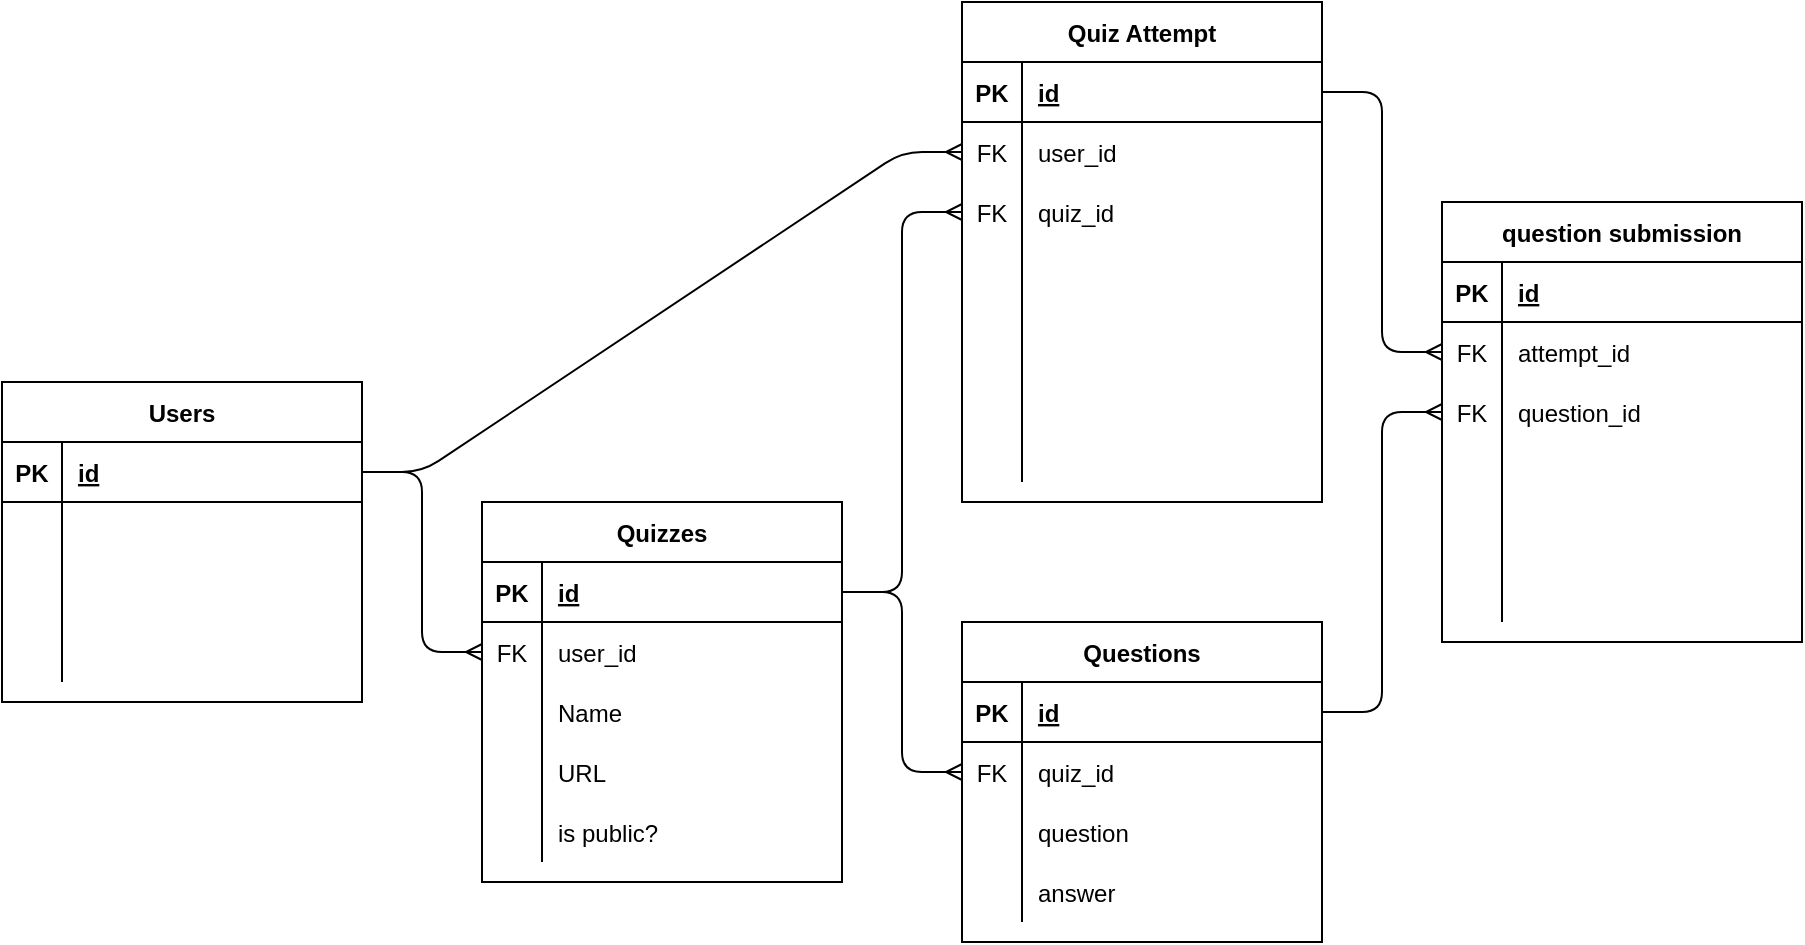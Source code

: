 <mxfile version="13.10.4" type="github">
  <diagram id="rns0u1nfgmBYsvCwoi5d" name="Page-1">
    <mxGraphModel dx="2249" dy="796" grid="1" gridSize="10" guides="1" tooltips="1" connect="1" arrows="1" fold="1" page="1" pageScale="1" pageWidth="827" pageHeight="1169" math="0" shadow="0">
      <root>
        <mxCell id="0" />
        <mxCell id="1" parent="0" />
        <mxCell id="rZR9b4DwEJ2o0DF0y7g5-1" value="Users" style="shape=table;startSize=30;container=1;collapsible=1;childLayout=tableLayout;fixedRows=1;rowLines=0;fontStyle=1;align=center;resizeLast=1;" parent="1" vertex="1">
          <mxGeometry x="-370" y="220" width="180" height="160" as="geometry" />
        </mxCell>
        <mxCell id="rZR9b4DwEJ2o0DF0y7g5-2" value="" style="shape=partialRectangle;collapsible=0;dropTarget=0;pointerEvents=0;fillColor=none;top=0;left=0;bottom=1;right=0;points=[[0,0.5],[1,0.5]];portConstraint=eastwest;" parent="rZR9b4DwEJ2o0DF0y7g5-1" vertex="1">
          <mxGeometry y="30" width="180" height="30" as="geometry" />
        </mxCell>
        <mxCell id="rZR9b4DwEJ2o0DF0y7g5-3" value="PK" style="shape=partialRectangle;connectable=0;fillColor=none;top=0;left=0;bottom=0;right=0;fontStyle=1;overflow=hidden;" parent="rZR9b4DwEJ2o0DF0y7g5-2" vertex="1">
          <mxGeometry width="30" height="30" as="geometry" />
        </mxCell>
        <mxCell id="rZR9b4DwEJ2o0DF0y7g5-4" value="id" style="shape=partialRectangle;connectable=0;fillColor=none;top=0;left=0;bottom=0;right=0;align=left;spacingLeft=6;fontStyle=5;overflow=hidden;" parent="rZR9b4DwEJ2o0DF0y7g5-2" vertex="1">
          <mxGeometry x="30" width="150" height="30" as="geometry" />
        </mxCell>
        <mxCell id="rZR9b4DwEJ2o0DF0y7g5-5" value="" style="shape=partialRectangle;collapsible=0;dropTarget=0;pointerEvents=0;fillColor=none;top=0;left=0;bottom=0;right=0;points=[[0,0.5],[1,0.5]];portConstraint=eastwest;" parent="rZR9b4DwEJ2o0DF0y7g5-1" vertex="1">
          <mxGeometry y="60" width="180" height="30" as="geometry" />
        </mxCell>
        <mxCell id="rZR9b4DwEJ2o0DF0y7g5-6" value="" style="shape=partialRectangle;connectable=0;fillColor=none;top=0;left=0;bottom=0;right=0;editable=1;overflow=hidden;" parent="rZR9b4DwEJ2o0DF0y7g5-5" vertex="1">
          <mxGeometry width="30" height="30" as="geometry" />
        </mxCell>
        <mxCell id="rZR9b4DwEJ2o0DF0y7g5-7" value="" style="shape=partialRectangle;connectable=0;fillColor=none;top=0;left=0;bottom=0;right=0;align=left;spacingLeft=6;overflow=hidden;" parent="rZR9b4DwEJ2o0DF0y7g5-5" vertex="1">
          <mxGeometry x="30" width="150" height="30" as="geometry" />
        </mxCell>
        <mxCell id="rZR9b4DwEJ2o0DF0y7g5-8" value="" style="shape=partialRectangle;collapsible=0;dropTarget=0;pointerEvents=0;fillColor=none;top=0;left=0;bottom=0;right=0;points=[[0,0.5],[1,0.5]];portConstraint=eastwest;" parent="rZR9b4DwEJ2o0DF0y7g5-1" vertex="1">
          <mxGeometry y="90" width="180" height="30" as="geometry" />
        </mxCell>
        <mxCell id="rZR9b4DwEJ2o0DF0y7g5-9" value="" style="shape=partialRectangle;connectable=0;fillColor=none;top=0;left=0;bottom=0;right=0;editable=1;overflow=hidden;" parent="rZR9b4DwEJ2o0DF0y7g5-8" vertex="1">
          <mxGeometry width="30" height="30" as="geometry" />
        </mxCell>
        <mxCell id="rZR9b4DwEJ2o0DF0y7g5-10" value="" style="shape=partialRectangle;connectable=0;fillColor=none;top=0;left=0;bottom=0;right=0;align=left;spacingLeft=6;overflow=hidden;" parent="rZR9b4DwEJ2o0DF0y7g5-8" vertex="1">
          <mxGeometry x="30" width="150" height="30" as="geometry" />
        </mxCell>
        <mxCell id="rZR9b4DwEJ2o0DF0y7g5-11" value="" style="shape=partialRectangle;collapsible=0;dropTarget=0;pointerEvents=0;fillColor=none;top=0;left=0;bottom=0;right=0;points=[[0,0.5],[1,0.5]];portConstraint=eastwest;" parent="rZR9b4DwEJ2o0DF0y7g5-1" vertex="1">
          <mxGeometry y="120" width="180" height="30" as="geometry" />
        </mxCell>
        <mxCell id="rZR9b4DwEJ2o0DF0y7g5-12" value="" style="shape=partialRectangle;connectable=0;fillColor=none;top=0;left=0;bottom=0;right=0;editable=1;overflow=hidden;" parent="rZR9b4DwEJ2o0DF0y7g5-11" vertex="1">
          <mxGeometry width="30" height="30" as="geometry" />
        </mxCell>
        <mxCell id="rZR9b4DwEJ2o0DF0y7g5-13" value="" style="shape=partialRectangle;connectable=0;fillColor=none;top=0;left=0;bottom=0;right=0;align=left;spacingLeft=6;overflow=hidden;" parent="rZR9b4DwEJ2o0DF0y7g5-11" vertex="1">
          <mxGeometry x="30" width="150" height="30" as="geometry" />
        </mxCell>
        <mxCell id="rZR9b4DwEJ2o0DF0y7g5-14" value="Quizzes" style="shape=table;startSize=30;container=1;collapsible=1;childLayout=tableLayout;fixedRows=1;rowLines=0;fontStyle=1;align=center;resizeLast=1;" parent="1" vertex="1">
          <mxGeometry x="-130" y="280" width="180" height="190" as="geometry" />
        </mxCell>
        <mxCell id="rZR9b4DwEJ2o0DF0y7g5-15" value="" style="shape=partialRectangle;collapsible=0;dropTarget=0;pointerEvents=0;fillColor=none;top=0;left=0;bottom=1;right=0;points=[[0,0.5],[1,0.5]];portConstraint=eastwest;" parent="rZR9b4DwEJ2o0DF0y7g5-14" vertex="1">
          <mxGeometry y="30" width="180" height="30" as="geometry" />
        </mxCell>
        <mxCell id="rZR9b4DwEJ2o0DF0y7g5-16" value="PK" style="shape=partialRectangle;connectable=0;fillColor=none;top=0;left=0;bottom=0;right=0;fontStyle=1;overflow=hidden;" parent="rZR9b4DwEJ2o0DF0y7g5-15" vertex="1">
          <mxGeometry width="30" height="30" as="geometry" />
        </mxCell>
        <mxCell id="rZR9b4DwEJ2o0DF0y7g5-17" value="id" style="shape=partialRectangle;connectable=0;fillColor=none;top=0;left=0;bottom=0;right=0;align=left;spacingLeft=6;fontStyle=5;overflow=hidden;" parent="rZR9b4DwEJ2o0DF0y7g5-15" vertex="1">
          <mxGeometry x="30" width="150" height="30" as="geometry" />
        </mxCell>
        <mxCell id="rZR9b4DwEJ2o0DF0y7g5-18" value="" style="shape=partialRectangle;collapsible=0;dropTarget=0;pointerEvents=0;fillColor=none;top=0;left=0;bottom=0;right=0;points=[[0,0.5],[1,0.5]];portConstraint=eastwest;" parent="rZR9b4DwEJ2o0DF0y7g5-14" vertex="1">
          <mxGeometry y="60" width="180" height="30" as="geometry" />
        </mxCell>
        <mxCell id="rZR9b4DwEJ2o0DF0y7g5-19" value="FK" style="shape=partialRectangle;connectable=0;fillColor=none;top=0;left=0;bottom=0;right=0;editable=1;overflow=hidden;" parent="rZR9b4DwEJ2o0DF0y7g5-18" vertex="1">
          <mxGeometry width="30" height="30" as="geometry" />
        </mxCell>
        <mxCell id="rZR9b4DwEJ2o0DF0y7g5-20" value="user_id" style="shape=partialRectangle;connectable=0;fillColor=none;top=0;left=0;bottom=0;right=0;align=left;spacingLeft=6;overflow=hidden;" parent="rZR9b4DwEJ2o0DF0y7g5-18" vertex="1">
          <mxGeometry x="30" width="150" height="30" as="geometry" />
        </mxCell>
        <mxCell id="rZR9b4DwEJ2o0DF0y7g5-21" value="" style="shape=partialRectangle;collapsible=0;dropTarget=0;pointerEvents=0;fillColor=none;top=0;left=0;bottom=0;right=0;points=[[0,0.5],[1,0.5]];portConstraint=eastwest;" parent="rZR9b4DwEJ2o0DF0y7g5-14" vertex="1">
          <mxGeometry y="90" width="180" height="30" as="geometry" />
        </mxCell>
        <mxCell id="rZR9b4DwEJ2o0DF0y7g5-22" value="" style="shape=partialRectangle;connectable=0;fillColor=none;top=0;left=0;bottom=0;right=0;editable=1;overflow=hidden;" parent="rZR9b4DwEJ2o0DF0y7g5-21" vertex="1">
          <mxGeometry width="30" height="30" as="geometry" />
        </mxCell>
        <mxCell id="rZR9b4DwEJ2o0DF0y7g5-23" value="Name" style="shape=partialRectangle;connectable=0;fillColor=none;top=0;left=0;bottom=0;right=0;align=left;spacingLeft=6;overflow=hidden;" parent="rZR9b4DwEJ2o0DF0y7g5-21" vertex="1">
          <mxGeometry x="30" width="150" height="30" as="geometry" />
        </mxCell>
        <mxCell id="rZR9b4DwEJ2o0DF0y7g5-24" value="" style="shape=partialRectangle;collapsible=0;dropTarget=0;pointerEvents=0;fillColor=none;top=0;left=0;bottom=0;right=0;points=[[0,0.5],[1,0.5]];portConstraint=eastwest;" parent="rZR9b4DwEJ2o0DF0y7g5-14" vertex="1">
          <mxGeometry y="120" width="180" height="30" as="geometry" />
        </mxCell>
        <mxCell id="rZR9b4DwEJ2o0DF0y7g5-25" value="" style="shape=partialRectangle;connectable=0;fillColor=none;top=0;left=0;bottom=0;right=0;editable=1;overflow=hidden;" parent="rZR9b4DwEJ2o0DF0y7g5-24" vertex="1">
          <mxGeometry width="30" height="30" as="geometry" />
        </mxCell>
        <mxCell id="rZR9b4DwEJ2o0DF0y7g5-26" value="URL" style="shape=partialRectangle;connectable=0;fillColor=none;top=0;left=0;bottom=0;right=0;align=left;spacingLeft=6;overflow=hidden;" parent="rZR9b4DwEJ2o0DF0y7g5-24" vertex="1">
          <mxGeometry x="30" width="150" height="30" as="geometry" />
        </mxCell>
        <mxCell id="eNl7Bhu4wVigswZDlccV-51" value="" style="shape=partialRectangle;collapsible=0;dropTarget=0;pointerEvents=0;fillColor=none;top=0;left=0;bottom=0;right=0;points=[[0,0.5],[1,0.5]];portConstraint=eastwest;" vertex="1" parent="rZR9b4DwEJ2o0DF0y7g5-14">
          <mxGeometry y="150" width="180" height="30" as="geometry" />
        </mxCell>
        <mxCell id="eNl7Bhu4wVigswZDlccV-52" value="" style="shape=partialRectangle;connectable=0;fillColor=none;top=0;left=0;bottom=0;right=0;editable=1;overflow=hidden;" vertex="1" parent="eNl7Bhu4wVigswZDlccV-51">
          <mxGeometry width="30" height="30" as="geometry" />
        </mxCell>
        <mxCell id="eNl7Bhu4wVigswZDlccV-53" value="is public?" style="shape=partialRectangle;connectable=0;fillColor=none;top=0;left=0;bottom=0;right=0;align=left;spacingLeft=6;overflow=hidden;" vertex="1" parent="eNl7Bhu4wVigswZDlccV-51">
          <mxGeometry x="30" width="150" height="30" as="geometry" />
        </mxCell>
        <mxCell id="rZR9b4DwEJ2o0DF0y7g5-28" value="" style="edgeStyle=entityRelationEdgeStyle;fontSize=12;html=1;endArrow=ERmany;exitX=1;exitY=0.5;exitDx=0;exitDy=0;entryX=0;entryY=0.5;entryDx=0;entryDy=0;" parent="1" source="rZR9b4DwEJ2o0DF0y7g5-2" target="rZR9b4DwEJ2o0DF0y7g5-42" edge="1">
          <mxGeometry width="100" height="100" relative="1" as="geometry">
            <mxPoint x="260" y="420" as="sourcePoint" />
            <mxPoint y="150" as="targetPoint" />
          </mxGeometry>
        </mxCell>
        <mxCell id="rZR9b4DwEJ2o0DF0y7g5-38" value="Quiz Attempt" style="shape=table;startSize=30;container=1;collapsible=1;childLayout=tableLayout;fixedRows=1;rowLines=0;fontStyle=1;align=center;resizeLast=1;" parent="1" vertex="1">
          <mxGeometry x="110" y="30" width="180" height="250" as="geometry" />
        </mxCell>
        <mxCell id="rZR9b4DwEJ2o0DF0y7g5-39" value="" style="shape=partialRectangle;collapsible=0;dropTarget=0;pointerEvents=0;fillColor=none;top=0;left=0;bottom=1;right=0;points=[[0,0.5],[1,0.5]];portConstraint=eastwest;" parent="rZR9b4DwEJ2o0DF0y7g5-38" vertex="1">
          <mxGeometry y="30" width="180" height="30" as="geometry" />
        </mxCell>
        <mxCell id="rZR9b4DwEJ2o0DF0y7g5-40" value="PK" style="shape=partialRectangle;connectable=0;fillColor=none;top=0;left=0;bottom=0;right=0;fontStyle=1;overflow=hidden;" parent="rZR9b4DwEJ2o0DF0y7g5-39" vertex="1">
          <mxGeometry width="30" height="30" as="geometry" />
        </mxCell>
        <mxCell id="rZR9b4DwEJ2o0DF0y7g5-41" value="id" style="shape=partialRectangle;connectable=0;fillColor=none;top=0;left=0;bottom=0;right=0;align=left;spacingLeft=6;fontStyle=5;overflow=hidden;" parent="rZR9b4DwEJ2o0DF0y7g5-39" vertex="1">
          <mxGeometry x="30" width="150" height="30" as="geometry" />
        </mxCell>
        <mxCell id="rZR9b4DwEJ2o0DF0y7g5-42" value="" style="shape=partialRectangle;collapsible=0;dropTarget=0;pointerEvents=0;fillColor=none;top=0;left=0;bottom=0;right=0;points=[[0,0.5],[1,0.5]];portConstraint=eastwest;" parent="rZR9b4DwEJ2o0DF0y7g5-38" vertex="1">
          <mxGeometry y="60" width="180" height="30" as="geometry" />
        </mxCell>
        <mxCell id="rZR9b4DwEJ2o0DF0y7g5-43" value="FK" style="shape=partialRectangle;connectable=0;fillColor=none;top=0;left=0;bottom=0;right=0;editable=1;overflow=hidden;" parent="rZR9b4DwEJ2o0DF0y7g5-42" vertex="1">
          <mxGeometry width="30" height="30" as="geometry" />
        </mxCell>
        <mxCell id="rZR9b4DwEJ2o0DF0y7g5-44" value="user_id" style="shape=partialRectangle;connectable=0;fillColor=none;top=0;left=0;bottom=0;right=0;align=left;spacingLeft=6;overflow=hidden;" parent="rZR9b4DwEJ2o0DF0y7g5-42" vertex="1">
          <mxGeometry x="30" width="150" height="30" as="geometry" />
        </mxCell>
        <mxCell id="rZR9b4DwEJ2o0DF0y7g5-45" value="" style="shape=partialRectangle;collapsible=0;dropTarget=0;pointerEvents=0;fillColor=none;top=0;left=0;bottom=0;right=0;points=[[0,0.5],[1,0.5]];portConstraint=eastwest;" parent="rZR9b4DwEJ2o0DF0y7g5-38" vertex="1">
          <mxGeometry y="90" width="180" height="30" as="geometry" />
        </mxCell>
        <mxCell id="rZR9b4DwEJ2o0DF0y7g5-46" value="FK" style="shape=partialRectangle;connectable=0;fillColor=none;top=0;left=0;bottom=0;right=0;editable=1;overflow=hidden;" parent="rZR9b4DwEJ2o0DF0y7g5-45" vertex="1">
          <mxGeometry width="30" height="30" as="geometry" />
        </mxCell>
        <mxCell id="rZR9b4DwEJ2o0DF0y7g5-47" value="quiz_id" style="shape=partialRectangle;connectable=0;fillColor=none;top=0;left=0;bottom=0;right=0;align=left;spacingLeft=6;overflow=hidden;" parent="rZR9b4DwEJ2o0DF0y7g5-45" vertex="1">
          <mxGeometry x="30" width="150" height="30" as="geometry" />
        </mxCell>
        <mxCell id="rZR9b4DwEJ2o0DF0y7g5-48" value="" style="shape=partialRectangle;collapsible=0;dropTarget=0;pointerEvents=0;fillColor=none;top=0;left=0;bottom=0;right=0;points=[[0,0.5],[1,0.5]];portConstraint=eastwest;" parent="rZR9b4DwEJ2o0DF0y7g5-38" vertex="1">
          <mxGeometry y="120" width="180" height="30" as="geometry" />
        </mxCell>
        <mxCell id="rZR9b4DwEJ2o0DF0y7g5-49" value="" style="shape=partialRectangle;connectable=0;fillColor=none;top=0;left=0;bottom=0;right=0;editable=1;overflow=hidden;" parent="rZR9b4DwEJ2o0DF0y7g5-48" vertex="1">
          <mxGeometry width="30" height="30" as="geometry" />
        </mxCell>
        <mxCell id="rZR9b4DwEJ2o0DF0y7g5-50" value="" style="shape=partialRectangle;connectable=0;fillColor=none;top=0;left=0;bottom=0;right=0;align=left;spacingLeft=6;overflow=hidden;" parent="rZR9b4DwEJ2o0DF0y7g5-48" vertex="1">
          <mxGeometry x="30" width="150" height="30" as="geometry" />
        </mxCell>
        <mxCell id="rZR9b4DwEJ2o0DF0y7g5-64" value="" style="shape=partialRectangle;collapsible=0;dropTarget=0;pointerEvents=0;fillColor=none;top=0;left=0;bottom=0;right=0;points=[[0,0.5],[1,0.5]];portConstraint=eastwest;" parent="rZR9b4DwEJ2o0DF0y7g5-38" vertex="1">
          <mxGeometry y="150" width="180" height="30" as="geometry" />
        </mxCell>
        <mxCell id="rZR9b4DwEJ2o0DF0y7g5-65" value="" style="shape=partialRectangle;connectable=0;fillColor=none;top=0;left=0;bottom=0;right=0;editable=1;overflow=hidden;" parent="rZR9b4DwEJ2o0DF0y7g5-64" vertex="1">
          <mxGeometry width="30" height="30" as="geometry" />
        </mxCell>
        <mxCell id="rZR9b4DwEJ2o0DF0y7g5-66" value="" style="shape=partialRectangle;connectable=0;fillColor=none;top=0;left=0;bottom=0;right=0;align=left;spacingLeft=6;overflow=hidden;" parent="rZR9b4DwEJ2o0DF0y7g5-64" vertex="1">
          <mxGeometry x="30" width="150" height="30" as="geometry" />
        </mxCell>
        <mxCell id="rZR9b4DwEJ2o0DF0y7g5-67" value="" style="shape=partialRectangle;collapsible=0;dropTarget=0;pointerEvents=0;fillColor=none;top=0;left=0;bottom=0;right=0;points=[[0,0.5],[1,0.5]];portConstraint=eastwest;" parent="rZR9b4DwEJ2o0DF0y7g5-38" vertex="1">
          <mxGeometry y="180" width="180" height="30" as="geometry" />
        </mxCell>
        <mxCell id="rZR9b4DwEJ2o0DF0y7g5-68" value="" style="shape=partialRectangle;connectable=0;fillColor=none;top=0;left=0;bottom=0;right=0;editable=1;overflow=hidden;" parent="rZR9b4DwEJ2o0DF0y7g5-67" vertex="1">
          <mxGeometry width="30" height="30" as="geometry" />
        </mxCell>
        <mxCell id="rZR9b4DwEJ2o0DF0y7g5-69" value="" style="shape=partialRectangle;connectable=0;fillColor=none;top=0;left=0;bottom=0;right=0;align=left;spacingLeft=6;overflow=hidden;" parent="rZR9b4DwEJ2o0DF0y7g5-67" vertex="1">
          <mxGeometry x="30" width="150" height="30" as="geometry" />
        </mxCell>
        <mxCell id="rZR9b4DwEJ2o0DF0y7g5-70" value="" style="shape=partialRectangle;collapsible=0;dropTarget=0;pointerEvents=0;fillColor=none;top=0;left=0;bottom=0;right=0;points=[[0,0.5],[1,0.5]];portConstraint=eastwest;" parent="rZR9b4DwEJ2o0DF0y7g5-38" vertex="1">
          <mxGeometry y="210" width="180" height="30" as="geometry" />
        </mxCell>
        <mxCell id="rZR9b4DwEJ2o0DF0y7g5-71" value="" style="shape=partialRectangle;connectable=0;fillColor=none;top=0;left=0;bottom=0;right=0;editable=1;overflow=hidden;" parent="rZR9b4DwEJ2o0DF0y7g5-70" vertex="1">
          <mxGeometry width="30" height="30" as="geometry" />
        </mxCell>
        <mxCell id="rZR9b4DwEJ2o0DF0y7g5-72" value="" style="shape=partialRectangle;connectable=0;fillColor=none;top=0;left=0;bottom=0;right=0;align=left;spacingLeft=6;overflow=hidden;" parent="rZR9b4DwEJ2o0DF0y7g5-70" vertex="1">
          <mxGeometry x="30" width="150" height="30" as="geometry" />
        </mxCell>
        <mxCell id="rZR9b4DwEJ2o0DF0y7g5-73" value="" style="edgeStyle=entityRelationEdgeStyle;fontSize=12;html=1;endArrow=ERmany;" parent="1" source="rZR9b4DwEJ2o0DF0y7g5-2" target="rZR9b4DwEJ2o0DF0y7g5-18" edge="1">
          <mxGeometry width="100" height="100" relative="1" as="geometry">
            <mxPoint x="360" y="440" as="sourcePoint" />
            <mxPoint x="-20" y="480" as="targetPoint" />
          </mxGeometry>
        </mxCell>
        <mxCell id="eNl7Bhu4wVigswZDlccV-14" value="Questions" style="shape=table;startSize=30;container=1;collapsible=1;childLayout=tableLayout;fixedRows=1;rowLines=0;fontStyle=1;align=center;resizeLast=1;" vertex="1" parent="1">
          <mxGeometry x="110" y="340" width="180" height="160" as="geometry" />
        </mxCell>
        <mxCell id="eNl7Bhu4wVigswZDlccV-15" value="" style="shape=partialRectangle;collapsible=0;dropTarget=0;pointerEvents=0;fillColor=none;top=0;left=0;bottom=1;right=0;points=[[0,0.5],[1,0.5]];portConstraint=eastwest;" vertex="1" parent="eNl7Bhu4wVigswZDlccV-14">
          <mxGeometry y="30" width="180" height="30" as="geometry" />
        </mxCell>
        <mxCell id="eNl7Bhu4wVigswZDlccV-16" value="PK" style="shape=partialRectangle;connectable=0;fillColor=none;top=0;left=0;bottom=0;right=0;fontStyle=1;overflow=hidden;" vertex="1" parent="eNl7Bhu4wVigswZDlccV-15">
          <mxGeometry width="30" height="30" as="geometry" />
        </mxCell>
        <mxCell id="eNl7Bhu4wVigswZDlccV-17" value="id" style="shape=partialRectangle;connectable=0;fillColor=none;top=0;left=0;bottom=0;right=0;align=left;spacingLeft=6;fontStyle=5;overflow=hidden;" vertex="1" parent="eNl7Bhu4wVigswZDlccV-15">
          <mxGeometry x="30" width="150" height="30" as="geometry" />
        </mxCell>
        <mxCell id="eNl7Bhu4wVigswZDlccV-18" value="" style="shape=partialRectangle;collapsible=0;dropTarget=0;pointerEvents=0;fillColor=none;top=0;left=0;bottom=0;right=0;points=[[0,0.5],[1,0.5]];portConstraint=eastwest;" vertex="1" parent="eNl7Bhu4wVigswZDlccV-14">
          <mxGeometry y="60" width="180" height="30" as="geometry" />
        </mxCell>
        <mxCell id="eNl7Bhu4wVigswZDlccV-19" value="FK" style="shape=partialRectangle;connectable=0;fillColor=none;top=0;left=0;bottom=0;right=0;editable=1;overflow=hidden;" vertex="1" parent="eNl7Bhu4wVigswZDlccV-18">
          <mxGeometry width="30" height="30" as="geometry" />
        </mxCell>
        <mxCell id="eNl7Bhu4wVigswZDlccV-20" value="quiz_id" style="shape=partialRectangle;connectable=0;fillColor=none;top=0;left=0;bottom=0;right=0;align=left;spacingLeft=6;overflow=hidden;" vertex="1" parent="eNl7Bhu4wVigswZDlccV-18">
          <mxGeometry x="30" width="150" height="30" as="geometry" />
        </mxCell>
        <mxCell id="eNl7Bhu4wVigswZDlccV-21" value="" style="shape=partialRectangle;collapsible=0;dropTarget=0;pointerEvents=0;fillColor=none;top=0;left=0;bottom=0;right=0;points=[[0,0.5],[1,0.5]];portConstraint=eastwest;" vertex="1" parent="eNl7Bhu4wVigswZDlccV-14">
          <mxGeometry y="90" width="180" height="30" as="geometry" />
        </mxCell>
        <mxCell id="eNl7Bhu4wVigswZDlccV-22" value="" style="shape=partialRectangle;connectable=0;fillColor=none;top=0;left=0;bottom=0;right=0;editable=1;overflow=hidden;" vertex="1" parent="eNl7Bhu4wVigswZDlccV-21">
          <mxGeometry width="30" height="30" as="geometry" />
        </mxCell>
        <mxCell id="eNl7Bhu4wVigswZDlccV-23" value="question" style="shape=partialRectangle;connectable=0;fillColor=none;top=0;left=0;bottom=0;right=0;align=left;spacingLeft=6;overflow=hidden;" vertex="1" parent="eNl7Bhu4wVigswZDlccV-21">
          <mxGeometry x="30" width="150" height="30" as="geometry" />
        </mxCell>
        <mxCell id="eNl7Bhu4wVigswZDlccV-24" value="" style="shape=partialRectangle;collapsible=0;dropTarget=0;pointerEvents=0;fillColor=none;top=0;left=0;bottom=0;right=0;points=[[0,0.5],[1,0.5]];portConstraint=eastwest;" vertex="1" parent="eNl7Bhu4wVigswZDlccV-14">
          <mxGeometry y="120" width="180" height="30" as="geometry" />
        </mxCell>
        <mxCell id="eNl7Bhu4wVigswZDlccV-25" value="" style="shape=partialRectangle;connectable=0;fillColor=none;top=0;left=0;bottom=0;right=0;editable=1;overflow=hidden;" vertex="1" parent="eNl7Bhu4wVigswZDlccV-24">
          <mxGeometry width="30" height="30" as="geometry" />
        </mxCell>
        <mxCell id="eNl7Bhu4wVigswZDlccV-26" value="answer" style="shape=partialRectangle;connectable=0;fillColor=none;top=0;left=0;bottom=0;right=0;align=left;spacingLeft=6;overflow=hidden;" vertex="1" parent="eNl7Bhu4wVigswZDlccV-24">
          <mxGeometry x="30" width="150" height="30" as="geometry" />
        </mxCell>
        <mxCell id="eNl7Bhu4wVigswZDlccV-54" value="question submission" style="shape=table;startSize=30;container=1;collapsible=1;childLayout=tableLayout;fixedRows=1;rowLines=0;fontStyle=1;align=center;resizeLast=1;" vertex="1" parent="1">
          <mxGeometry x="350" y="130" width="180" height="220" as="geometry" />
        </mxCell>
        <mxCell id="eNl7Bhu4wVigswZDlccV-55" value="" style="shape=partialRectangle;collapsible=0;dropTarget=0;pointerEvents=0;fillColor=none;top=0;left=0;bottom=1;right=0;points=[[0,0.5],[1,0.5]];portConstraint=eastwest;" vertex="1" parent="eNl7Bhu4wVigswZDlccV-54">
          <mxGeometry y="30" width="180" height="30" as="geometry" />
        </mxCell>
        <mxCell id="eNl7Bhu4wVigswZDlccV-56" value="PK" style="shape=partialRectangle;connectable=0;fillColor=none;top=0;left=0;bottom=0;right=0;fontStyle=1;overflow=hidden;" vertex="1" parent="eNl7Bhu4wVigswZDlccV-55">
          <mxGeometry width="30" height="30" as="geometry" />
        </mxCell>
        <mxCell id="eNl7Bhu4wVigswZDlccV-57" value="id" style="shape=partialRectangle;connectable=0;fillColor=none;top=0;left=0;bottom=0;right=0;align=left;spacingLeft=6;fontStyle=5;overflow=hidden;" vertex="1" parent="eNl7Bhu4wVigswZDlccV-55">
          <mxGeometry x="30" width="150" height="30" as="geometry" />
        </mxCell>
        <mxCell id="eNl7Bhu4wVigswZDlccV-58" value="" style="shape=partialRectangle;collapsible=0;dropTarget=0;pointerEvents=0;fillColor=none;top=0;left=0;bottom=0;right=0;points=[[0,0.5],[1,0.5]];portConstraint=eastwest;" vertex="1" parent="eNl7Bhu4wVigswZDlccV-54">
          <mxGeometry y="60" width="180" height="30" as="geometry" />
        </mxCell>
        <mxCell id="eNl7Bhu4wVigswZDlccV-59" value="FK" style="shape=partialRectangle;connectable=0;fillColor=none;top=0;left=0;bottom=0;right=0;editable=1;overflow=hidden;" vertex="1" parent="eNl7Bhu4wVigswZDlccV-58">
          <mxGeometry width="30" height="30" as="geometry" />
        </mxCell>
        <mxCell id="eNl7Bhu4wVigswZDlccV-60" value="attempt_id" style="shape=partialRectangle;connectable=0;fillColor=none;top=0;left=0;bottom=0;right=0;align=left;spacingLeft=6;overflow=hidden;" vertex="1" parent="eNl7Bhu4wVigswZDlccV-58">
          <mxGeometry x="30" width="150" height="30" as="geometry" />
        </mxCell>
        <mxCell id="eNl7Bhu4wVigswZDlccV-61" value="" style="shape=partialRectangle;collapsible=0;dropTarget=0;pointerEvents=0;fillColor=none;top=0;left=0;bottom=0;right=0;points=[[0,0.5],[1,0.5]];portConstraint=eastwest;" vertex="1" parent="eNl7Bhu4wVigswZDlccV-54">
          <mxGeometry y="90" width="180" height="30" as="geometry" />
        </mxCell>
        <mxCell id="eNl7Bhu4wVigswZDlccV-62" value="FK" style="shape=partialRectangle;connectable=0;fillColor=none;top=0;left=0;bottom=0;right=0;editable=1;overflow=hidden;" vertex="1" parent="eNl7Bhu4wVigswZDlccV-61">
          <mxGeometry width="30" height="30" as="geometry" />
        </mxCell>
        <mxCell id="eNl7Bhu4wVigswZDlccV-63" value="question_id" style="shape=partialRectangle;connectable=0;fillColor=none;top=0;left=0;bottom=0;right=0;align=left;spacingLeft=6;overflow=hidden;" vertex="1" parent="eNl7Bhu4wVigswZDlccV-61">
          <mxGeometry x="30" width="150" height="30" as="geometry" />
        </mxCell>
        <mxCell id="eNl7Bhu4wVigswZDlccV-67" value="" style="shape=partialRectangle;collapsible=0;dropTarget=0;pointerEvents=0;fillColor=none;top=0;left=0;bottom=0;right=0;points=[[0,0.5],[1,0.5]];portConstraint=eastwest;" vertex="1" parent="eNl7Bhu4wVigswZDlccV-54">
          <mxGeometry y="120" width="180" height="30" as="geometry" />
        </mxCell>
        <mxCell id="eNl7Bhu4wVigswZDlccV-68" value="" style="shape=partialRectangle;connectable=0;fillColor=none;top=0;left=0;bottom=0;right=0;editable=1;overflow=hidden;" vertex="1" parent="eNl7Bhu4wVigswZDlccV-67">
          <mxGeometry width="30" height="30" as="geometry" />
        </mxCell>
        <mxCell id="eNl7Bhu4wVigswZDlccV-69" value="" style="shape=partialRectangle;connectable=0;fillColor=none;top=0;left=0;bottom=0;right=0;align=left;spacingLeft=6;overflow=hidden;" vertex="1" parent="eNl7Bhu4wVigswZDlccV-67">
          <mxGeometry x="30" width="150" height="30" as="geometry" />
        </mxCell>
        <mxCell id="eNl7Bhu4wVigswZDlccV-70" value="" style="shape=partialRectangle;collapsible=0;dropTarget=0;pointerEvents=0;fillColor=none;top=0;left=0;bottom=0;right=0;points=[[0,0.5],[1,0.5]];portConstraint=eastwest;" vertex="1" parent="eNl7Bhu4wVigswZDlccV-54">
          <mxGeometry y="150" width="180" height="30" as="geometry" />
        </mxCell>
        <mxCell id="eNl7Bhu4wVigswZDlccV-71" value="" style="shape=partialRectangle;connectable=0;fillColor=none;top=0;left=0;bottom=0;right=0;editable=1;overflow=hidden;" vertex="1" parent="eNl7Bhu4wVigswZDlccV-70">
          <mxGeometry width="30" height="30" as="geometry" />
        </mxCell>
        <mxCell id="eNl7Bhu4wVigswZDlccV-72" value="" style="shape=partialRectangle;connectable=0;fillColor=none;top=0;left=0;bottom=0;right=0;align=left;spacingLeft=6;overflow=hidden;" vertex="1" parent="eNl7Bhu4wVigswZDlccV-70">
          <mxGeometry x="30" width="150" height="30" as="geometry" />
        </mxCell>
        <mxCell id="eNl7Bhu4wVigswZDlccV-73" value="" style="shape=partialRectangle;collapsible=0;dropTarget=0;pointerEvents=0;fillColor=none;top=0;left=0;bottom=0;right=0;points=[[0,0.5],[1,0.5]];portConstraint=eastwest;" vertex="1" parent="eNl7Bhu4wVigswZDlccV-54">
          <mxGeometry y="180" width="180" height="30" as="geometry" />
        </mxCell>
        <mxCell id="eNl7Bhu4wVigswZDlccV-74" value="" style="shape=partialRectangle;connectable=0;fillColor=none;top=0;left=0;bottom=0;right=0;editable=1;overflow=hidden;" vertex="1" parent="eNl7Bhu4wVigswZDlccV-73">
          <mxGeometry width="30" height="30" as="geometry" />
        </mxCell>
        <mxCell id="eNl7Bhu4wVigswZDlccV-75" value="" style="shape=partialRectangle;connectable=0;fillColor=none;top=0;left=0;bottom=0;right=0;align=left;spacingLeft=6;overflow=hidden;" vertex="1" parent="eNl7Bhu4wVigswZDlccV-73">
          <mxGeometry x="30" width="150" height="30" as="geometry" />
        </mxCell>
        <mxCell id="eNl7Bhu4wVigswZDlccV-76" value="" style="edgeStyle=entityRelationEdgeStyle;fontSize=12;html=1;endArrow=ERmany;exitX=1;exitY=0.5;exitDx=0;exitDy=0;entryX=0;entryY=0.5;entryDx=0;entryDy=0;" edge="1" parent="1" source="rZR9b4DwEJ2o0DF0y7g5-15" target="rZR9b4DwEJ2o0DF0y7g5-45">
          <mxGeometry width="100" height="100" relative="1" as="geometry">
            <mxPoint x="220" y="470" as="sourcePoint" />
            <mxPoint x="530" y="300" as="targetPoint" />
          </mxGeometry>
        </mxCell>
        <mxCell id="eNl7Bhu4wVigswZDlccV-79" value="" style="edgeStyle=entityRelationEdgeStyle;fontSize=12;html=1;endArrow=ERmany;entryX=0;entryY=0.5;entryDx=0;entryDy=0;" edge="1" parent="1" source="rZR9b4DwEJ2o0DF0y7g5-39" target="eNl7Bhu4wVigswZDlccV-58">
          <mxGeometry width="100" height="100" relative="1" as="geometry">
            <mxPoint x="300" y="100" as="sourcePoint" />
            <mxPoint x="600" y="100" as="targetPoint" />
          </mxGeometry>
        </mxCell>
        <mxCell id="eNl7Bhu4wVigswZDlccV-80" value="" style="edgeStyle=entityRelationEdgeStyle;fontSize=12;html=1;endArrow=ERmany;entryX=0;entryY=0.5;entryDx=0;entryDy=0;" edge="1" parent="1" source="eNl7Bhu4wVigswZDlccV-15" target="eNl7Bhu4wVigswZDlccV-61">
          <mxGeometry width="100" height="100" relative="1" as="geometry">
            <mxPoint x="370" y="420" as="sourcePoint" />
            <mxPoint x="560" y="550" as="targetPoint" />
          </mxGeometry>
        </mxCell>
        <mxCell id="eNl7Bhu4wVigswZDlccV-81" value="" style="edgeStyle=entityRelationEdgeStyle;fontSize=12;html=1;endArrow=ERmany;entryX=0;entryY=0.5;entryDx=0;entryDy=0;exitX=1;exitY=0.5;exitDx=0;exitDy=0;" edge="1" parent="1" source="rZR9b4DwEJ2o0DF0y7g5-15" target="eNl7Bhu4wVigswZDlccV-18">
          <mxGeometry width="100" height="100" relative="1" as="geometry">
            <mxPoint x="50" y="560" as="sourcePoint" />
            <mxPoint x="230" y="400" as="targetPoint" />
          </mxGeometry>
        </mxCell>
      </root>
    </mxGraphModel>
  </diagram>
</mxfile>
